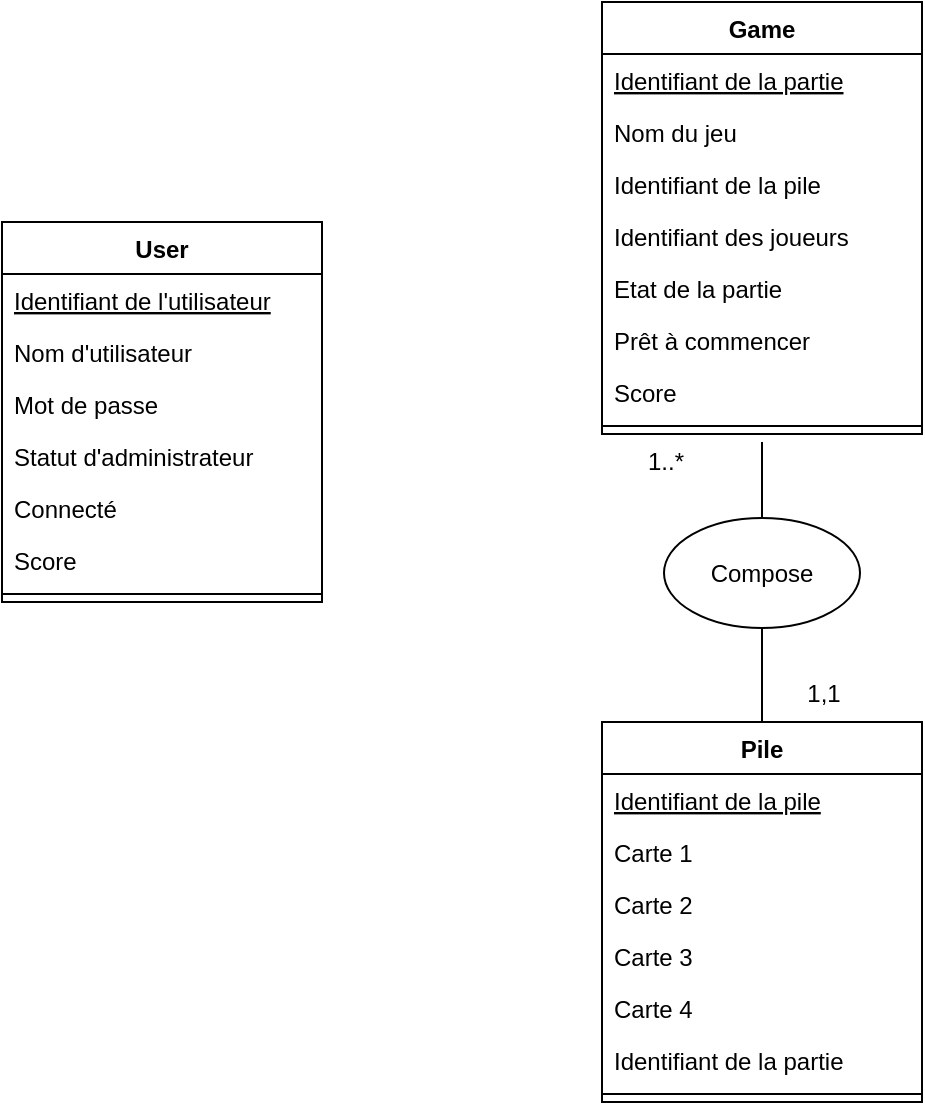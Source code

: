 <mxfile version="13.9.8" type="gitlab">
  <diagram id="u2k9YgKXEppA67yH9Mc5" name="Page-1">
    <mxGraphModel dx="868" dy="482" grid="0" gridSize="10" guides="1" tooltips="1" connect="1" arrows="1" fold="1" page="1" pageScale="1" pageWidth="827" pageHeight="1169" background="#ffffff" math="0" shadow="0">
      <root>
        <mxCell id="0" />
        <mxCell id="1" parent="0" />
        <mxCell id="-arFP9ezlj2UpWzrarVk-1" value="User" style="swimlane;fontStyle=1;align=center;verticalAlign=top;childLayout=stackLayout;horizontal=1;startSize=26;horizontalStack=0;resizeParent=1;resizeParentMax=0;resizeLast=0;collapsible=1;marginBottom=0;" vertex="1" parent="1">
          <mxGeometry x="220" y="210" width="160" height="190" as="geometry" />
        </mxCell>
        <mxCell id="-arFP9ezlj2UpWzrarVk-2" value="Identifiant de l&#39;utilisateur" style="text;strokeColor=none;fillColor=none;align=left;verticalAlign=top;spacingLeft=4;spacingRight=4;overflow=hidden;rotatable=0;points=[[0,0.5],[1,0.5]];portConstraint=eastwest;fontStyle=4" vertex="1" parent="-arFP9ezlj2UpWzrarVk-1">
          <mxGeometry y="26" width="160" height="26" as="geometry" />
        </mxCell>
        <mxCell id="-arFP9ezlj2UpWzrarVk-3" value="Nom d&#39;utilisateur" style="text;strokeColor=none;fillColor=none;align=left;verticalAlign=top;spacingLeft=4;spacingRight=4;overflow=hidden;rotatable=0;points=[[0,0.5],[1,0.5]];portConstraint=eastwest;" vertex="1" parent="-arFP9ezlj2UpWzrarVk-1">
          <mxGeometry y="52" width="160" height="26" as="geometry" />
        </mxCell>
        <mxCell id="-arFP9ezlj2UpWzrarVk-4" value="Mot de passe" style="text;strokeColor=none;fillColor=none;align=left;verticalAlign=top;spacingLeft=4;spacingRight=4;overflow=hidden;rotatable=0;points=[[0,0.5],[1,0.5]];portConstraint=eastwest;" vertex="1" parent="-arFP9ezlj2UpWzrarVk-1">
          <mxGeometry y="78" width="160" height="26" as="geometry" />
        </mxCell>
        <mxCell id="-arFP9ezlj2UpWzrarVk-5" value="Statut d&#39;administrateur" style="text;strokeColor=none;fillColor=none;align=left;verticalAlign=top;spacingLeft=4;spacingRight=4;overflow=hidden;rotatable=0;points=[[0,0.5],[1,0.5]];portConstraint=eastwest;" vertex="1" parent="-arFP9ezlj2UpWzrarVk-1">
          <mxGeometry y="104" width="160" height="26" as="geometry" />
        </mxCell>
        <mxCell id="-arFP9ezlj2UpWzrarVk-6" value="Connecté" style="text;strokeColor=none;fillColor=none;align=left;verticalAlign=top;spacingLeft=4;spacingRight=4;overflow=hidden;rotatable=0;points=[[0,0.5],[1,0.5]];portConstraint=eastwest;" vertex="1" parent="-arFP9ezlj2UpWzrarVk-1">
          <mxGeometry y="130" width="160" height="26" as="geometry" />
        </mxCell>
        <mxCell id="-arFP9ezlj2UpWzrarVk-7" value="Score" style="text;strokeColor=none;fillColor=none;align=left;verticalAlign=top;spacingLeft=4;spacingRight=4;overflow=hidden;rotatable=0;points=[[0,0.5],[1,0.5]];portConstraint=eastwest;" vertex="1" parent="-arFP9ezlj2UpWzrarVk-1">
          <mxGeometry y="156" width="160" height="26" as="geometry" />
        </mxCell>
        <mxCell id="-arFP9ezlj2UpWzrarVk-8" value="" style="line;strokeWidth=1;fillColor=none;align=left;verticalAlign=middle;spacingTop=-1;spacingLeft=3;spacingRight=3;rotatable=0;labelPosition=right;points=[];portConstraint=eastwest;" vertex="1" parent="-arFP9ezlj2UpWzrarVk-1">
          <mxGeometry y="182" width="160" height="8" as="geometry" />
        </mxCell>
        <mxCell id="-arFP9ezlj2UpWzrarVk-9" style="edgeStyle=orthogonalEdgeStyle;rounded=0;orthogonalLoop=1;jettySize=auto;html=1;exitX=0.5;exitY=0;exitDx=0;exitDy=0;endArrow=none;endFill=0;startSize=13;endSize=11;" edge="1" parent="1" source="-arFP9ezlj2UpWzrarVk-10">
          <mxGeometry relative="1" as="geometry">
            <mxPoint x="600" y="320" as="targetPoint" />
          </mxGeometry>
        </mxCell>
        <mxCell id="-arFP9ezlj2UpWzrarVk-10" value="Pile" style="swimlane;fontStyle=1;align=center;verticalAlign=top;childLayout=stackLayout;horizontal=1;startSize=26;horizontalStack=0;resizeParent=1;resizeParentMax=0;resizeLast=0;collapsible=1;marginBottom=0;" vertex="1" parent="1">
          <mxGeometry x="520" y="460" width="160" height="190" as="geometry" />
        </mxCell>
        <mxCell id="-arFP9ezlj2UpWzrarVk-11" value="Identifiant de la pile" style="text;strokeColor=none;fillColor=none;align=left;verticalAlign=top;spacingLeft=4;spacingRight=4;overflow=hidden;rotatable=0;points=[[0,0.5],[1,0.5]];portConstraint=eastwest;fontStyle=4" vertex="1" parent="-arFP9ezlj2UpWzrarVk-10">
          <mxGeometry y="26" width="160" height="26" as="geometry" />
        </mxCell>
        <mxCell id="-arFP9ezlj2UpWzrarVk-12" value="Carte 1" style="text;strokeColor=none;fillColor=none;align=left;verticalAlign=top;spacingLeft=4;spacingRight=4;overflow=hidden;rotatable=0;points=[[0,0.5],[1,0.5]];portConstraint=eastwest;" vertex="1" parent="-arFP9ezlj2UpWzrarVk-10">
          <mxGeometry y="52" width="160" height="26" as="geometry" />
        </mxCell>
        <mxCell id="-arFP9ezlj2UpWzrarVk-13" value="Carte 2" style="text;strokeColor=none;fillColor=none;align=left;verticalAlign=top;spacingLeft=4;spacingRight=4;overflow=hidden;rotatable=0;points=[[0,0.5],[1,0.5]];portConstraint=eastwest;" vertex="1" parent="-arFP9ezlj2UpWzrarVk-10">
          <mxGeometry y="78" width="160" height="26" as="geometry" />
        </mxCell>
        <mxCell id="-arFP9ezlj2UpWzrarVk-14" value="Carte 3" style="text;strokeColor=none;fillColor=none;align=left;verticalAlign=top;spacingLeft=4;spacingRight=4;overflow=hidden;rotatable=0;points=[[0,0.5],[1,0.5]];portConstraint=eastwest;" vertex="1" parent="-arFP9ezlj2UpWzrarVk-10">
          <mxGeometry y="104" width="160" height="26" as="geometry" />
        </mxCell>
        <mxCell id="-arFP9ezlj2UpWzrarVk-15" value="Carte 4" style="text;strokeColor=none;fillColor=none;align=left;verticalAlign=top;spacingLeft=4;spacingRight=4;overflow=hidden;rotatable=0;points=[[0,0.5],[1,0.5]];portConstraint=eastwest;" vertex="1" parent="-arFP9ezlj2UpWzrarVk-10">
          <mxGeometry y="130" width="160" height="26" as="geometry" />
        </mxCell>
        <mxCell id="-arFP9ezlj2UpWzrarVk-16" value="Identifiant de la partie " style="text;strokeColor=none;fillColor=none;align=left;verticalAlign=top;spacingLeft=4;spacingRight=4;overflow=hidden;rotatable=0;points=[[0,0.5],[1,0.5]];portConstraint=eastwest;" vertex="1" parent="-arFP9ezlj2UpWzrarVk-10">
          <mxGeometry y="156" width="160" height="26" as="geometry" />
        </mxCell>
        <mxCell id="-arFP9ezlj2UpWzrarVk-17" value="" style="line;strokeWidth=1;fillColor=none;align=left;verticalAlign=middle;spacingTop=-1;spacingLeft=3;spacingRight=3;rotatable=0;labelPosition=right;points=[];portConstraint=eastwest;" vertex="1" parent="-arFP9ezlj2UpWzrarVk-10">
          <mxGeometry y="182" width="160" height="8" as="geometry" />
        </mxCell>
        <mxCell id="-arFP9ezlj2UpWzrarVk-18" value="Game" style="swimlane;fontStyle=1;align=center;verticalAlign=top;childLayout=stackLayout;horizontal=1;startSize=26;horizontalStack=0;resizeParent=1;resizeParentMax=0;resizeLast=0;collapsible=1;marginBottom=0;" vertex="1" parent="1">
          <mxGeometry x="520" y="100" width="160" height="216" as="geometry" />
        </mxCell>
        <mxCell id="-arFP9ezlj2UpWzrarVk-19" value="Identifiant de la partie" style="text;strokeColor=none;fillColor=none;align=left;verticalAlign=top;spacingLeft=4;spacingRight=4;overflow=hidden;rotatable=0;points=[[0,0.5],[1,0.5]];portConstraint=eastwest;fontStyle=4" vertex="1" parent="-arFP9ezlj2UpWzrarVk-18">
          <mxGeometry y="26" width="160" height="26" as="geometry" />
        </mxCell>
        <mxCell id="-arFP9ezlj2UpWzrarVk-20" value="Nom du jeu" style="text;strokeColor=none;fillColor=none;align=left;verticalAlign=top;spacingLeft=4;spacingRight=4;overflow=hidden;rotatable=0;points=[[0,0.5],[1,0.5]];portConstraint=eastwest;" vertex="1" parent="-arFP9ezlj2UpWzrarVk-18">
          <mxGeometry y="52" width="160" height="26" as="geometry" />
        </mxCell>
        <mxCell id="-arFP9ezlj2UpWzrarVk-21" value="Identifiant de la pile" style="text;strokeColor=none;fillColor=none;align=left;verticalAlign=top;spacingLeft=4;spacingRight=4;overflow=hidden;rotatable=0;points=[[0,0.5],[1,0.5]];portConstraint=eastwest;" vertex="1" parent="-arFP9ezlj2UpWzrarVk-18">
          <mxGeometry y="78" width="160" height="26" as="geometry" />
        </mxCell>
        <mxCell id="-arFP9ezlj2UpWzrarVk-22" value="Identifiant des joueurs" style="text;strokeColor=none;fillColor=none;align=left;verticalAlign=top;spacingLeft=4;spacingRight=4;overflow=hidden;rotatable=0;points=[[0,0.5],[1,0.5]];portConstraint=eastwest;" vertex="1" parent="-arFP9ezlj2UpWzrarVk-18">
          <mxGeometry y="104" width="160" height="26" as="geometry" />
        </mxCell>
        <mxCell id="-arFP9ezlj2UpWzrarVk-23" value="Etat de la partie" style="text;strokeColor=none;fillColor=none;align=left;verticalAlign=top;spacingLeft=4;spacingRight=4;overflow=hidden;rotatable=0;points=[[0,0.5],[1,0.5]];portConstraint=eastwest;" vertex="1" parent="-arFP9ezlj2UpWzrarVk-18">
          <mxGeometry y="130" width="160" height="26" as="geometry" />
        </mxCell>
        <mxCell id="-arFP9ezlj2UpWzrarVk-24" value="Prêt à commencer" style="text;strokeColor=none;fillColor=none;align=left;verticalAlign=top;spacingLeft=4;spacingRight=4;overflow=hidden;rotatable=0;points=[[0,0.5],[1,0.5]];portConstraint=eastwest;" vertex="1" parent="-arFP9ezlj2UpWzrarVk-18">
          <mxGeometry y="156" width="160" height="26" as="geometry" />
        </mxCell>
        <mxCell id="-arFP9ezlj2UpWzrarVk-25" value="Score" style="text;strokeColor=none;fillColor=none;align=left;verticalAlign=top;spacingLeft=4;spacingRight=4;overflow=hidden;rotatable=0;points=[[0,0.5],[1,0.5]];portConstraint=eastwest;" vertex="1" parent="-arFP9ezlj2UpWzrarVk-18">
          <mxGeometry y="182" width="160" height="26" as="geometry" />
        </mxCell>
        <mxCell id="-arFP9ezlj2UpWzrarVk-26" value="" style="line;strokeWidth=1;fillColor=none;align=left;verticalAlign=middle;spacingTop=-1;spacingLeft=3;spacingRight=3;rotatable=0;labelPosition=right;points=[];portConstraint=eastwest;" vertex="1" parent="-arFP9ezlj2UpWzrarVk-18">
          <mxGeometry y="208" width="160" height="8" as="geometry" />
        </mxCell>
        <mxCell id="-arFP9ezlj2UpWzrarVk-27" value="1,1" style="text;html=1;strokeColor=none;fillColor=none;align=center;verticalAlign=middle;whiteSpace=wrap;rounded=0;fontSize=12;" vertex="1" parent="1">
          <mxGeometry x="611" y="436" width="40" height="20" as="geometry" />
        </mxCell>
        <mxCell id="-arFP9ezlj2UpWzrarVk-28" value="1..*" style="text;html=1;strokeColor=none;fillColor=none;align=center;verticalAlign=middle;whiteSpace=wrap;rounded=0;fontSize=12;" vertex="1" parent="1">
          <mxGeometry x="532" y="320" width="40" height="20" as="geometry" />
        </mxCell>
        <mxCell id="-arFP9ezlj2UpWzrarVk-29" value="Compose" style="ellipse;whiteSpace=wrap;html=1;" vertex="1" parent="1">
          <mxGeometry x="551" y="358" width="98" height="55" as="geometry" />
        </mxCell>
      </root>
    </mxGraphModel>
  </diagram>
</mxfile>
